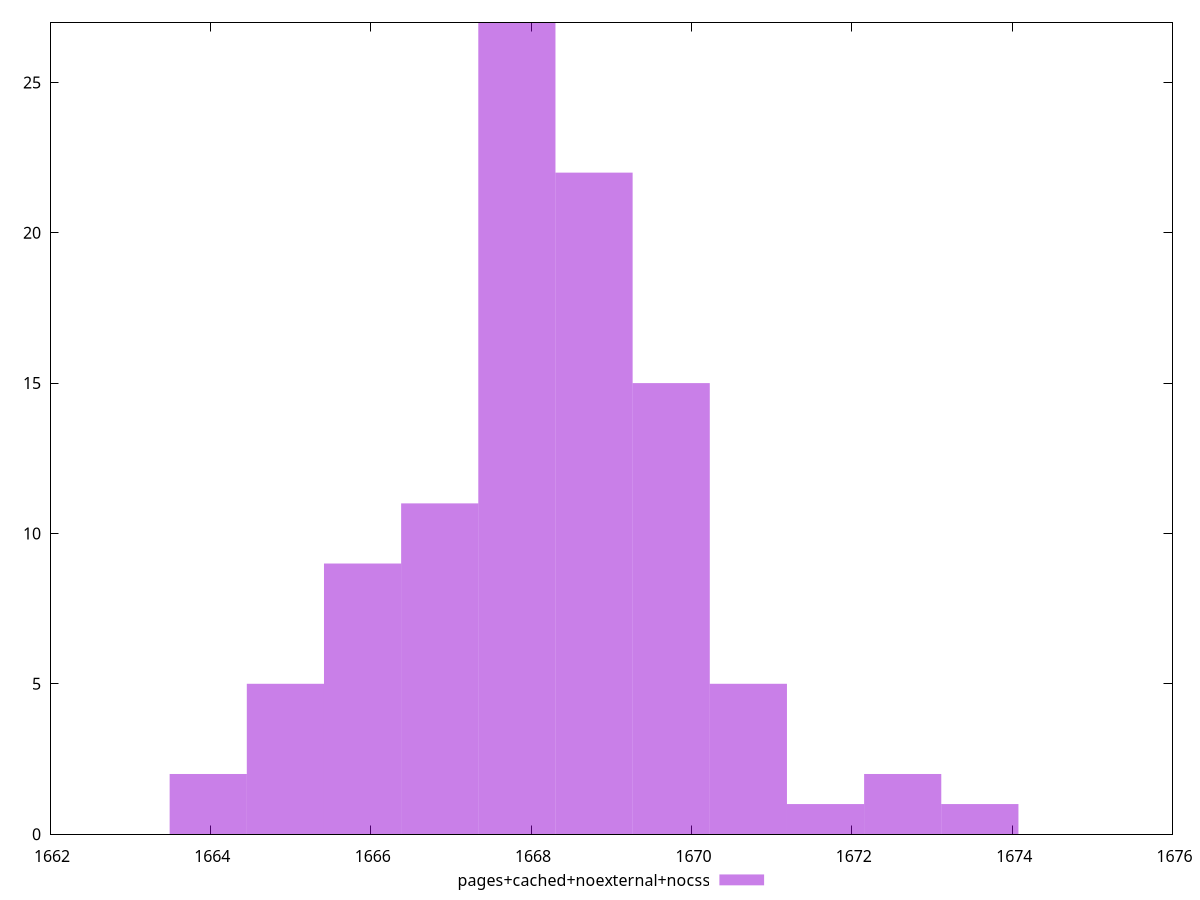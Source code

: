 $_pagesCachedNoexternalNocss <<EOF
1667.8230246971677 27
1666.8606340308681 11
1665.8982433645685 9
1669.747806029767 15
1664.935852698269 5
1668.7854153634673 22
1671.6725873623661 1
1673.5973686949653 1
1670.7101966960665 5
1672.6349780286657 2
1663.9734620319696 2
EOF
set key outside below
set terminal pngcairo
set output "report_00006_2020-11-02T20-21-41.718Z/first-contentful-paint/pages+cached+noexternal+nocss//raw_hist.png"
set yrange [0:27]
set boxwidth 0.9623906662995775
set style fill transparent solid 0.5 noborder
plot $_pagesCachedNoexternalNocss title "pages+cached+noexternal+nocss" with boxes ,